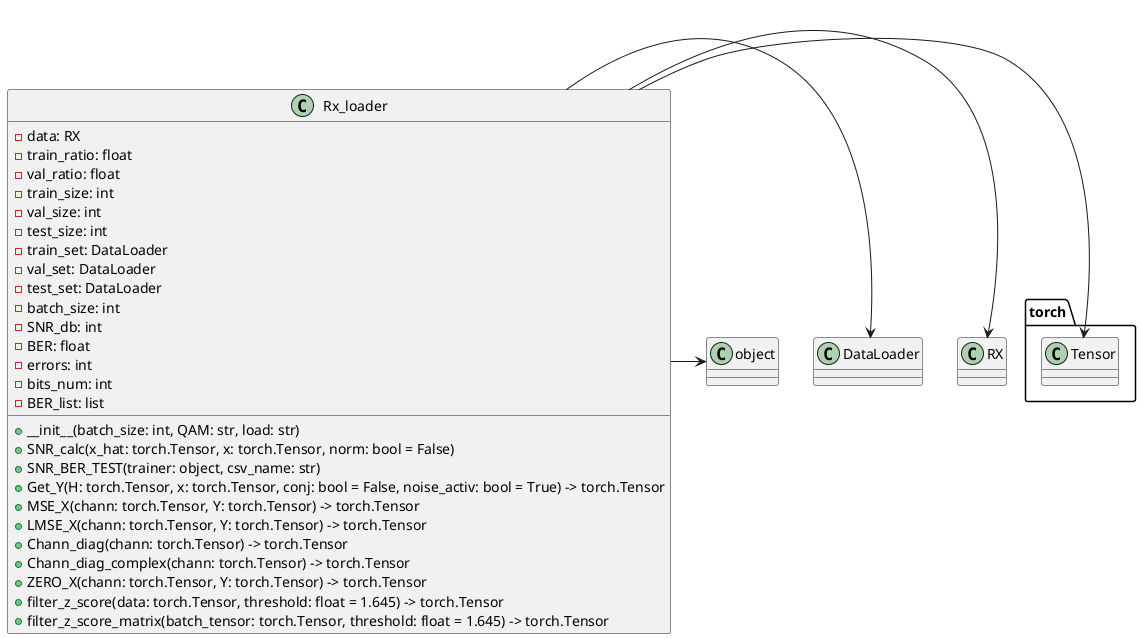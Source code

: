@startuml
class Rx_loader {
    - data: RX
    - train_ratio: float
    - val_ratio: float
    - train_size: int
    - val_size: int
    - test_size: int
    - train_set: DataLoader
    - val_set: DataLoader
    - test_set: DataLoader
    - batch_size: int
    - SNR_db: int
    - BER: float
    - errors: int
    - bits_num: int
    - BER_list: list
    + __init__(batch_size: int, QAM: str, load: str)
    + SNR_calc(x_hat: torch.Tensor, x: torch.Tensor, norm: bool = False)
    + SNR_BER_TEST(trainer: object, csv_name: str)
    + Get_Y(H: torch.Tensor, x: torch.Tensor, conj: bool = False, noise_activ: bool = True) -> torch.Tensor
    + MSE_X(chann: torch.Tensor, Y: torch.Tensor) -> torch.Tensor
    + LMSE_X(chann: torch.Tensor, Y: torch.Tensor) -> torch.Tensor
    + Chann_diag(chann: torch.Tensor) -> torch.Tensor
    + Chann_diag_complex(chann: torch.Tensor) -> torch.Tensor
    + ZERO_X(chann: torch.Tensor, Y: torch.Tensor) -> torch.Tensor
    + filter_z_score(data: torch.Tensor, threshold: float = 1.645) -> torch.Tensor
    + filter_z_score_matrix(batch_tensor: torch.Tensor, threshold: float = 1.645) -> torch.Tensor
}
Rx_loader -> RX
Rx_loader -> DataLoader
Rx_loader -> torch.Tensor
Rx_loader -> object
@enduml
